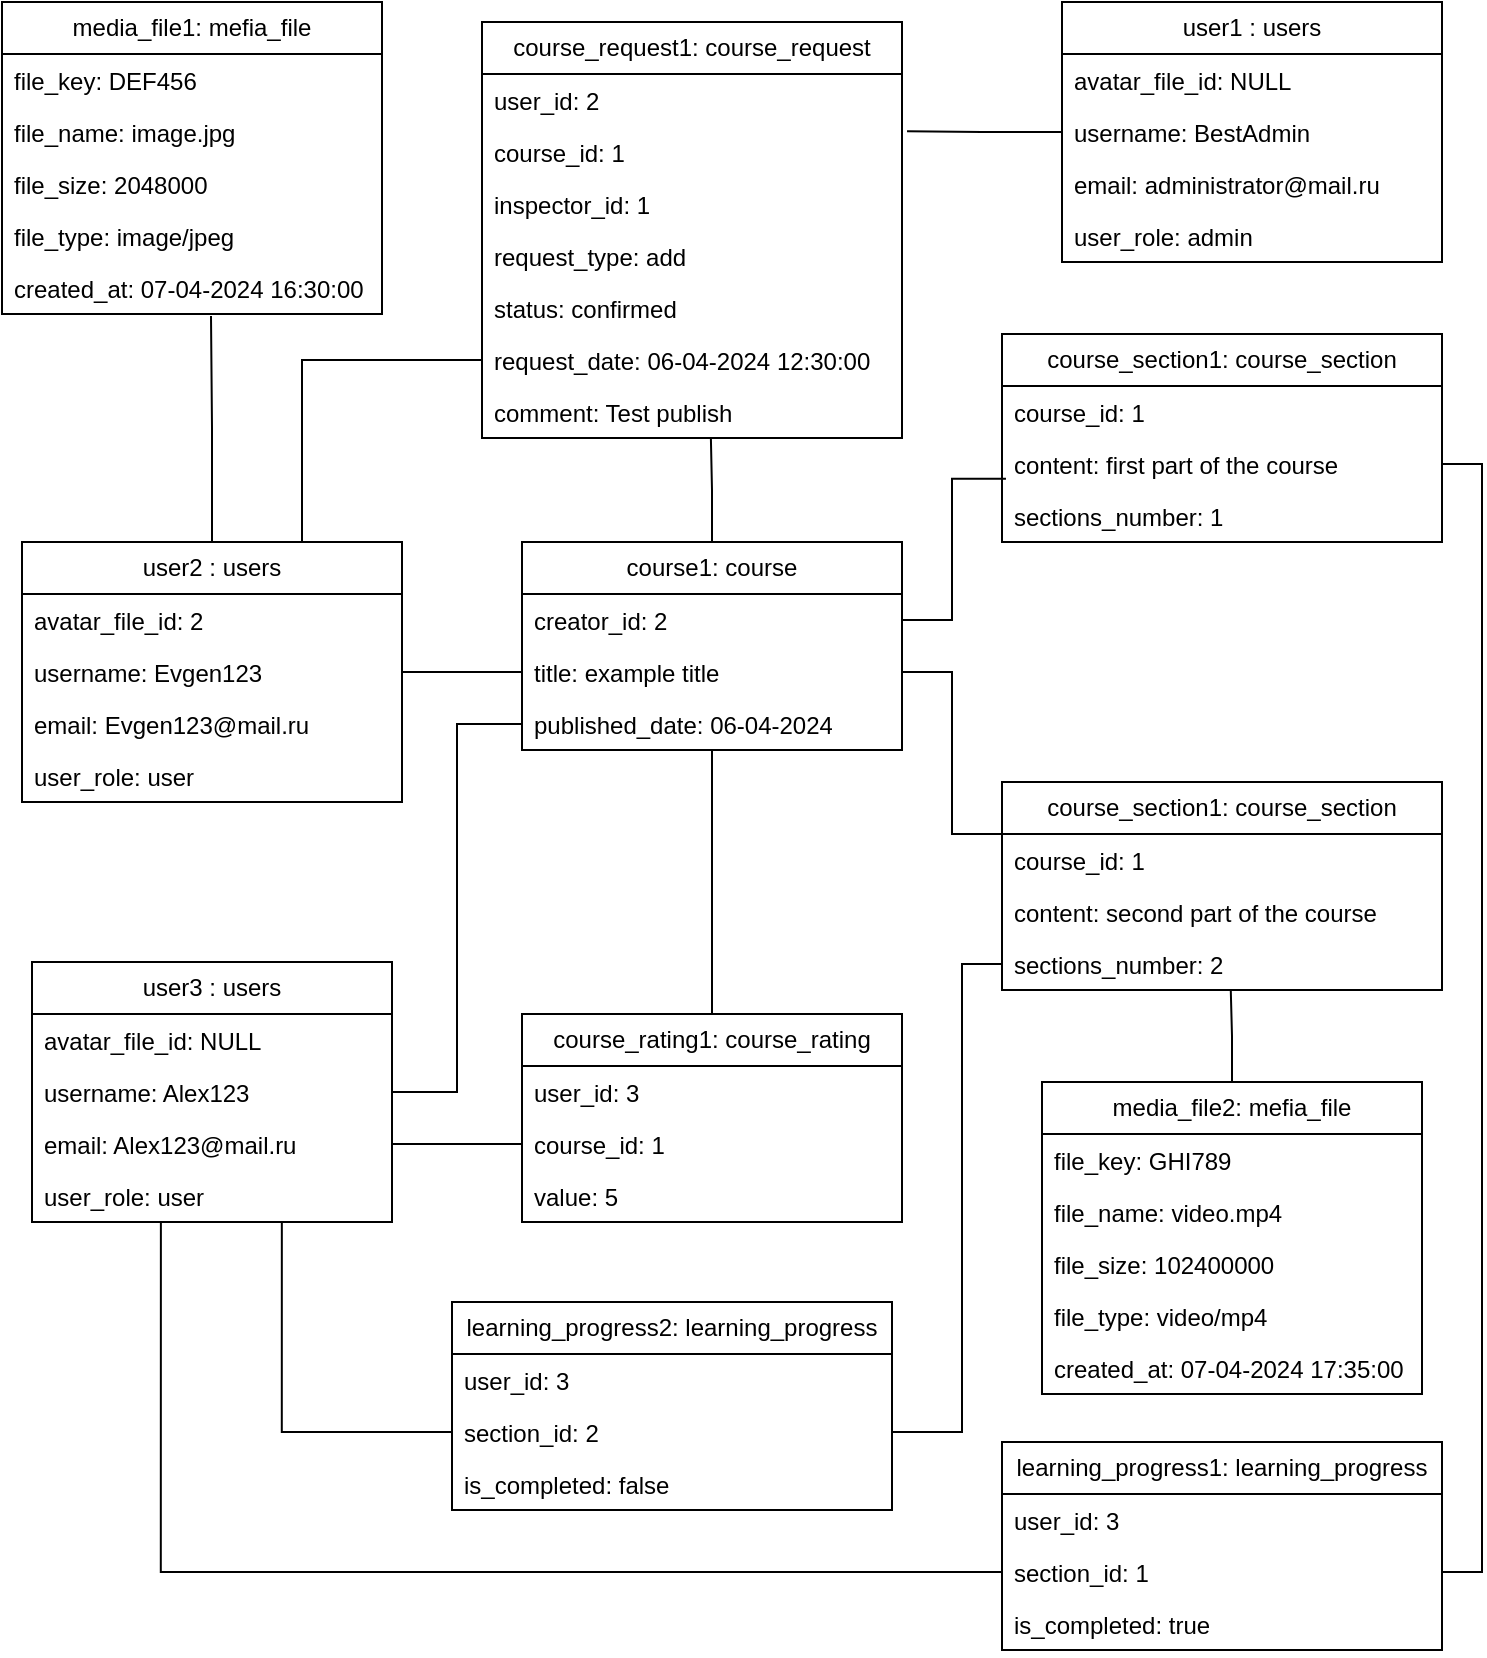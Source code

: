 <mxfile version="24.1.0" type="device">
  <diagram name="Page-1" id="b5b7bab2-c9e2-2cf4-8b2a-24fd1a2a6d21">
    <mxGraphModel dx="1509" dy="880" grid="1" gridSize="10" guides="1" tooltips="1" connect="1" arrows="1" fold="1" page="1" pageScale="1" pageWidth="827" pageHeight="1169" background="none" math="0" shadow="0">
      <root>
        <mxCell id="0" />
        <mxCell id="1" parent="0" />
        <mxCell id="cTdW70NepCCZIWqHgug1-426" style="edgeStyle=orthogonalEdgeStyle;rounded=0;orthogonalLoop=1;jettySize=auto;html=1;entryX=0;entryY=0.5;entryDx=0;entryDy=0;endArrow=none;endFill=0;" edge="1" parent="1" source="cTdW70NepCCZIWqHgug1-1" target="cTdW70NepCCZIWqHgug1-404">
          <mxGeometry relative="1" as="geometry">
            <Array as="points">
              <mxPoint x="200" y="329" />
            </Array>
          </mxGeometry>
        </mxCell>
        <mxCell id="cTdW70NepCCZIWqHgug1-1" value="user2 : users" style="swimlane;fontStyle=0;childLayout=stackLayout;horizontal=1;startSize=26;fillColor=none;horizontalStack=0;resizeParent=1;resizeParentMax=0;resizeLast=0;collapsible=1;marginBottom=0;whiteSpace=wrap;html=1;" vertex="1" parent="1">
          <mxGeometry x="60" y="420" width="190" height="130" as="geometry" />
        </mxCell>
        <mxCell id="cTdW70NepCCZIWqHgug1-2" value="avatar_file_id: 2" style="text;strokeColor=none;fillColor=none;align=left;verticalAlign=top;spacingLeft=4;spacingRight=4;overflow=hidden;rotatable=0;points=[[0,0.5],[1,0.5]];portConstraint=eastwest;whiteSpace=wrap;html=1;" vertex="1" parent="cTdW70NepCCZIWqHgug1-1">
          <mxGeometry y="26" width="190" height="26" as="geometry" />
        </mxCell>
        <mxCell id="cTdW70NepCCZIWqHgug1-3" value="username: Evgen123" style="text;strokeColor=none;fillColor=none;align=left;verticalAlign=top;spacingLeft=4;spacingRight=4;overflow=hidden;rotatable=0;points=[[0,0.5],[1,0.5]];portConstraint=eastwest;whiteSpace=wrap;html=1;" vertex="1" parent="cTdW70NepCCZIWqHgug1-1">
          <mxGeometry y="52" width="190" height="26" as="geometry" />
        </mxCell>
        <mxCell id="cTdW70NepCCZIWqHgug1-4" value="email: Evgen123@mail.ru" style="text;strokeColor=none;fillColor=none;align=left;verticalAlign=top;spacingLeft=4;spacingRight=4;overflow=hidden;rotatable=0;points=[[0,0.5],[1,0.5]];portConstraint=eastwest;whiteSpace=wrap;html=1;" vertex="1" parent="cTdW70NepCCZIWqHgug1-1">
          <mxGeometry y="78" width="190" height="26" as="geometry" />
        </mxCell>
        <mxCell id="cTdW70NepCCZIWqHgug1-313" value="user_role: user" style="text;strokeColor=none;fillColor=none;align=left;verticalAlign=top;spacingLeft=4;spacingRight=4;overflow=hidden;rotatable=0;points=[[0,0.5],[1,0.5]];portConstraint=eastwest;whiteSpace=wrap;html=1;" vertex="1" parent="cTdW70NepCCZIWqHgug1-1">
          <mxGeometry y="104" width="190" height="26" as="geometry" />
        </mxCell>
        <mxCell id="cTdW70NepCCZIWqHgug1-314" value="media_file1: mefia_file" style="swimlane;fontStyle=0;childLayout=stackLayout;horizontal=1;startSize=26;fillColor=none;horizontalStack=0;resizeParent=1;resizeParentMax=0;resizeLast=0;collapsible=1;marginBottom=0;whiteSpace=wrap;html=1;" vertex="1" parent="1">
          <mxGeometry x="50" y="150" width="190" height="156" as="geometry" />
        </mxCell>
        <mxCell id="cTdW70NepCCZIWqHgug1-315" value="file_key: DEF456" style="text;strokeColor=none;fillColor=none;align=left;verticalAlign=top;spacingLeft=4;spacingRight=4;overflow=hidden;rotatable=0;points=[[0,0.5],[1,0.5]];portConstraint=eastwest;whiteSpace=wrap;html=1;" vertex="1" parent="cTdW70NepCCZIWqHgug1-314">
          <mxGeometry y="26" width="190" height="26" as="geometry" />
        </mxCell>
        <mxCell id="cTdW70NepCCZIWqHgug1-316" value="file_name: image.jpg" style="text;strokeColor=none;fillColor=none;align=left;verticalAlign=top;spacingLeft=4;spacingRight=4;overflow=hidden;rotatable=0;points=[[0,0.5],[1,0.5]];portConstraint=eastwest;whiteSpace=wrap;html=1;" vertex="1" parent="cTdW70NepCCZIWqHgug1-314">
          <mxGeometry y="52" width="190" height="26" as="geometry" />
        </mxCell>
        <mxCell id="cTdW70NepCCZIWqHgug1-317" value="file_size: 2048000" style="text;strokeColor=none;fillColor=none;align=left;verticalAlign=top;spacingLeft=4;spacingRight=4;overflow=hidden;rotatable=0;points=[[0,0.5],[1,0.5]];portConstraint=eastwest;whiteSpace=wrap;html=1;" vertex="1" parent="cTdW70NepCCZIWqHgug1-314">
          <mxGeometry y="78" width="190" height="26" as="geometry" />
        </mxCell>
        <mxCell id="cTdW70NepCCZIWqHgug1-318" value="file_type: image/jpeg" style="text;strokeColor=none;fillColor=none;align=left;verticalAlign=top;spacingLeft=4;spacingRight=4;overflow=hidden;rotatable=0;points=[[0,0.5],[1,0.5]];portConstraint=eastwest;whiteSpace=wrap;html=1;" vertex="1" parent="cTdW70NepCCZIWqHgug1-314">
          <mxGeometry y="104" width="190" height="26" as="geometry" />
        </mxCell>
        <mxCell id="cTdW70NepCCZIWqHgug1-319" value="created_at: 07-04-2024 16:30:00" style="text;strokeColor=none;fillColor=none;align=left;verticalAlign=top;spacingLeft=4;spacingRight=4;overflow=hidden;rotatable=0;points=[[0,0.5],[1,0.5]];portConstraint=eastwest;whiteSpace=wrap;html=1;" vertex="1" parent="cTdW70NepCCZIWqHgug1-314">
          <mxGeometry y="130" width="190" height="26" as="geometry" />
        </mxCell>
        <mxCell id="cTdW70NepCCZIWqHgug1-321" style="edgeStyle=orthogonalEdgeStyle;rounded=0;orthogonalLoop=1;jettySize=auto;html=1;entryX=0.55;entryY=1.038;entryDx=0;entryDy=0;entryPerimeter=0;endArrow=none;endFill=0;" edge="1" parent="1" source="cTdW70NepCCZIWqHgug1-1" target="cTdW70NepCCZIWqHgug1-319">
          <mxGeometry relative="1" as="geometry" />
        </mxCell>
        <mxCell id="cTdW70NepCCZIWqHgug1-322" value="course1: course" style="swimlane;fontStyle=0;childLayout=stackLayout;horizontal=1;startSize=26;fillColor=none;horizontalStack=0;resizeParent=1;resizeParentMax=0;resizeLast=0;collapsible=1;marginBottom=0;whiteSpace=wrap;html=1;" vertex="1" parent="1">
          <mxGeometry x="310" y="420" width="190" height="104" as="geometry" />
        </mxCell>
        <mxCell id="cTdW70NepCCZIWqHgug1-323" value="creator_id: 2" style="text;strokeColor=none;fillColor=none;align=left;verticalAlign=top;spacingLeft=4;spacingRight=4;overflow=hidden;rotatable=0;points=[[0,0.5],[1,0.5]];portConstraint=eastwest;whiteSpace=wrap;html=1;" vertex="1" parent="cTdW70NepCCZIWqHgug1-322">
          <mxGeometry y="26" width="190" height="26" as="geometry" />
        </mxCell>
        <mxCell id="cTdW70NepCCZIWqHgug1-324" value="title: example title" style="text;strokeColor=none;fillColor=none;align=left;verticalAlign=top;spacingLeft=4;spacingRight=4;overflow=hidden;rotatable=0;points=[[0,0.5],[1,0.5]];portConstraint=eastwest;whiteSpace=wrap;html=1;" vertex="1" parent="cTdW70NepCCZIWqHgug1-322">
          <mxGeometry y="52" width="190" height="26" as="geometry" />
        </mxCell>
        <mxCell id="cTdW70NepCCZIWqHgug1-325" value="published_date: 06-04-2024" style="text;strokeColor=none;fillColor=none;align=left;verticalAlign=top;spacingLeft=4;spacingRight=4;overflow=hidden;rotatable=0;points=[[0,0.5],[1,0.5]];portConstraint=eastwest;whiteSpace=wrap;html=1;" vertex="1" parent="cTdW70NepCCZIWqHgug1-322">
          <mxGeometry y="78" width="190" height="26" as="geometry" />
        </mxCell>
        <mxCell id="cTdW70NepCCZIWqHgug1-327" style="edgeStyle=orthogonalEdgeStyle;rounded=0;orthogonalLoop=1;jettySize=auto;html=1;endArrow=none;endFill=0;" edge="1" parent="1" source="cTdW70NepCCZIWqHgug1-3" target="cTdW70NepCCZIWqHgug1-324">
          <mxGeometry relative="1" as="geometry" />
        </mxCell>
        <mxCell id="cTdW70NepCCZIWqHgug1-336" style="edgeStyle=orthogonalEdgeStyle;rounded=0;orthogonalLoop=1;jettySize=auto;html=1;entryX=0;entryY=0.5;entryDx=0;entryDy=0;exitX=1;exitY=0.5;exitDx=0;exitDy=0;endArrow=none;endFill=0;" edge="1" parent="1" source="cTdW70NepCCZIWqHgug1-330" target="cTdW70NepCCZIWqHgug1-325">
          <mxGeometry relative="1" as="geometry" />
        </mxCell>
        <mxCell id="cTdW70NepCCZIWqHgug1-328" value="user3 : users" style="swimlane;fontStyle=0;childLayout=stackLayout;horizontal=1;startSize=26;fillColor=none;horizontalStack=0;resizeParent=1;resizeParentMax=0;resizeLast=0;collapsible=1;marginBottom=0;whiteSpace=wrap;html=1;" vertex="1" parent="1">
          <mxGeometry x="65" y="630" width="180" height="130" as="geometry" />
        </mxCell>
        <mxCell id="cTdW70NepCCZIWqHgug1-329" value="avatar_file_id: NULL" style="text;strokeColor=none;fillColor=none;align=left;verticalAlign=top;spacingLeft=4;spacingRight=4;overflow=hidden;rotatable=0;points=[[0,0.5],[1,0.5]];portConstraint=eastwest;whiteSpace=wrap;html=1;" vertex="1" parent="cTdW70NepCCZIWqHgug1-328">
          <mxGeometry y="26" width="180" height="26" as="geometry" />
        </mxCell>
        <mxCell id="cTdW70NepCCZIWqHgug1-330" value="username: Alex123" style="text;strokeColor=none;fillColor=none;align=left;verticalAlign=top;spacingLeft=4;spacingRight=4;overflow=hidden;rotatable=0;points=[[0,0.5],[1,0.5]];portConstraint=eastwest;whiteSpace=wrap;html=1;" vertex="1" parent="cTdW70NepCCZIWqHgug1-328">
          <mxGeometry y="52" width="180" height="26" as="geometry" />
        </mxCell>
        <mxCell id="cTdW70NepCCZIWqHgug1-331" value="email: Alex123@mail.ru" style="text;strokeColor=none;fillColor=none;align=left;verticalAlign=top;spacingLeft=4;spacingRight=4;overflow=hidden;rotatable=0;points=[[0,0.5],[1,0.5]];portConstraint=eastwest;whiteSpace=wrap;html=1;" vertex="1" parent="cTdW70NepCCZIWqHgug1-328">
          <mxGeometry y="78" width="180" height="26" as="geometry" />
        </mxCell>
        <mxCell id="cTdW70NepCCZIWqHgug1-332" value="user_role: user" style="text;strokeColor=none;fillColor=none;align=left;verticalAlign=top;spacingLeft=4;spacingRight=4;overflow=hidden;rotatable=0;points=[[0,0.5],[1,0.5]];portConstraint=eastwest;whiteSpace=wrap;html=1;" vertex="1" parent="cTdW70NepCCZIWqHgug1-328">
          <mxGeometry y="104" width="180" height="26" as="geometry" />
        </mxCell>
        <mxCell id="cTdW70NepCCZIWqHgug1-343" style="edgeStyle=orthogonalEdgeStyle;rounded=0;orthogonalLoop=1;jettySize=auto;html=1;entryX=0.5;entryY=1;entryDx=0;entryDy=0;endArrow=none;endFill=0;" edge="1" parent="1" source="cTdW70NepCCZIWqHgug1-337" target="cTdW70NepCCZIWqHgug1-322">
          <mxGeometry relative="1" as="geometry" />
        </mxCell>
        <mxCell id="cTdW70NepCCZIWqHgug1-337" value="course_rating1: course_rating" style="swimlane;fontStyle=0;childLayout=stackLayout;horizontal=1;startSize=26;fillColor=none;horizontalStack=0;resizeParent=1;resizeParentMax=0;resizeLast=0;collapsible=1;marginBottom=0;whiteSpace=wrap;html=1;" vertex="1" parent="1">
          <mxGeometry x="310" y="656" width="190" height="104" as="geometry" />
        </mxCell>
        <mxCell id="cTdW70NepCCZIWqHgug1-338" value="user_id: 3" style="text;strokeColor=none;fillColor=none;align=left;verticalAlign=top;spacingLeft=4;spacingRight=4;overflow=hidden;rotatable=0;points=[[0,0.5],[1,0.5]];portConstraint=eastwest;whiteSpace=wrap;html=1;" vertex="1" parent="cTdW70NepCCZIWqHgug1-337">
          <mxGeometry y="26" width="190" height="26" as="geometry" />
        </mxCell>
        <mxCell id="cTdW70NepCCZIWqHgug1-339" value="course_id: 1" style="text;strokeColor=none;fillColor=none;align=left;verticalAlign=top;spacingLeft=4;spacingRight=4;overflow=hidden;rotatable=0;points=[[0,0.5],[1,0.5]];portConstraint=eastwest;whiteSpace=wrap;html=1;" vertex="1" parent="cTdW70NepCCZIWqHgug1-337">
          <mxGeometry y="52" width="190" height="26" as="geometry" />
        </mxCell>
        <mxCell id="cTdW70NepCCZIWqHgug1-340" value="value: 5" style="text;strokeColor=none;fillColor=none;align=left;verticalAlign=top;spacingLeft=4;spacingRight=4;overflow=hidden;rotatable=0;points=[[0,0.5],[1,0.5]];portConstraint=eastwest;whiteSpace=wrap;html=1;" vertex="1" parent="cTdW70NepCCZIWqHgug1-337">
          <mxGeometry y="78" width="190" height="26" as="geometry" />
        </mxCell>
        <mxCell id="cTdW70NepCCZIWqHgug1-341" style="edgeStyle=orthogonalEdgeStyle;rounded=0;orthogonalLoop=1;jettySize=auto;html=1;entryX=0;entryY=0.5;entryDx=0;entryDy=0;startArrow=none;startFill=0;endArrow=none;endFill=0;" edge="1" parent="1" source="cTdW70NepCCZIWqHgug1-331" target="cTdW70NepCCZIWqHgug1-339">
          <mxGeometry relative="1" as="geometry" />
        </mxCell>
        <mxCell id="cTdW70NepCCZIWqHgug1-352" value="course_section1: course_section" style="swimlane;fontStyle=0;childLayout=stackLayout;horizontal=1;startSize=26;fillColor=none;horizontalStack=0;resizeParent=1;resizeParentMax=0;resizeLast=0;collapsible=1;marginBottom=0;whiteSpace=wrap;html=1;" vertex="1" parent="1">
          <mxGeometry x="550" y="316" width="220" height="104" as="geometry" />
        </mxCell>
        <mxCell id="cTdW70NepCCZIWqHgug1-353" value="course_id: 1" style="text;strokeColor=none;fillColor=none;align=left;verticalAlign=top;spacingLeft=4;spacingRight=4;overflow=hidden;rotatable=0;points=[[0,0.5],[1,0.5]];portConstraint=eastwest;whiteSpace=wrap;html=1;" vertex="1" parent="cTdW70NepCCZIWqHgug1-352">
          <mxGeometry y="26" width="220" height="26" as="geometry" />
        </mxCell>
        <mxCell id="cTdW70NepCCZIWqHgug1-354" value="content: first part of the course" style="text;strokeColor=none;fillColor=none;align=left;verticalAlign=top;spacingLeft=4;spacingRight=4;overflow=hidden;rotatable=0;points=[[0,0.5],[1,0.5]];portConstraint=eastwest;whiteSpace=wrap;html=1;" vertex="1" parent="cTdW70NepCCZIWqHgug1-352">
          <mxGeometry y="52" width="220" height="26" as="geometry" />
        </mxCell>
        <mxCell id="cTdW70NepCCZIWqHgug1-355" value="sections_number: 1" style="text;strokeColor=none;fillColor=none;align=left;verticalAlign=top;spacingLeft=4;spacingRight=4;overflow=hidden;rotatable=0;points=[[0,0.5],[1,0.5]];portConstraint=eastwest;whiteSpace=wrap;html=1;" vertex="1" parent="cTdW70NepCCZIWqHgug1-352">
          <mxGeometry y="78" width="220" height="26" as="geometry" />
        </mxCell>
        <mxCell id="cTdW70NepCCZIWqHgug1-356" value="course_section1: course_section" style="swimlane;fontStyle=0;childLayout=stackLayout;horizontal=1;startSize=26;fillColor=none;horizontalStack=0;resizeParent=1;resizeParentMax=0;resizeLast=0;collapsible=1;marginBottom=0;whiteSpace=wrap;html=1;" vertex="1" parent="1">
          <mxGeometry x="550" y="540" width="220" height="104" as="geometry" />
        </mxCell>
        <mxCell id="cTdW70NepCCZIWqHgug1-357" value="course_id: 1" style="text;strokeColor=none;fillColor=none;align=left;verticalAlign=top;spacingLeft=4;spacingRight=4;overflow=hidden;rotatable=0;points=[[0,0.5],[1,0.5]];portConstraint=eastwest;whiteSpace=wrap;html=1;" vertex="1" parent="cTdW70NepCCZIWqHgug1-356">
          <mxGeometry y="26" width="220" height="26" as="geometry" />
        </mxCell>
        <mxCell id="cTdW70NepCCZIWqHgug1-358" value="content: second part of the course" style="text;strokeColor=none;fillColor=none;align=left;verticalAlign=top;spacingLeft=4;spacingRight=4;overflow=hidden;rotatable=0;points=[[0,0.5],[1,0.5]];portConstraint=eastwest;whiteSpace=wrap;html=1;" vertex="1" parent="cTdW70NepCCZIWqHgug1-356">
          <mxGeometry y="52" width="220" height="26" as="geometry" />
        </mxCell>
        <mxCell id="cTdW70NepCCZIWqHgug1-359" value="sections_number: 2" style="text;strokeColor=none;fillColor=none;align=left;verticalAlign=top;spacingLeft=4;spacingRight=4;overflow=hidden;rotatable=0;points=[[0,0.5],[1,0.5]];portConstraint=eastwest;whiteSpace=wrap;html=1;" vertex="1" parent="cTdW70NepCCZIWqHgug1-356">
          <mxGeometry y="78" width="220" height="26" as="geometry" />
        </mxCell>
        <mxCell id="cTdW70NepCCZIWqHgug1-360" style="edgeStyle=orthogonalEdgeStyle;rounded=0;orthogonalLoop=1;jettySize=auto;html=1;entryX=0;entryY=0.25;entryDx=0;entryDy=0;startArrow=none;startFill=0;endArrow=none;endFill=0;" edge="1" parent="1" source="cTdW70NepCCZIWqHgug1-324" target="cTdW70NepCCZIWqHgug1-356">
          <mxGeometry relative="1" as="geometry" />
        </mxCell>
        <mxCell id="cTdW70NepCCZIWqHgug1-362" style="edgeStyle=orthogonalEdgeStyle;rounded=0;orthogonalLoop=1;jettySize=auto;html=1;entryX=0.009;entryY=0.784;entryDx=0;entryDy=0;entryPerimeter=0;endArrow=none;endFill=0;" edge="1" parent="1" source="cTdW70NepCCZIWqHgug1-323" target="cTdW70NepCCZIWqHgug1-354">
          <mxGeometry relative="1" as="geometry" />
        </mxCell>
        <mxCell id="cTdW70NepCCZIWqHgug1-363" value="media_file2: mefia_file" style="swimlane;fontStyle=0;childLayout=stackLayout;horizontal=1;startSize=26;fillColor=none;horizontalStack=0;resizeParent=1;resizeParentMax=0;resizeLast=0;collapsible=1;marginBottom=0;whiteSpace=wrap;html=1;" vertex="1" parent="1">
          <mxGeometry x="570" y="690" width="190" height="156" as="geometry" />
        </mxCell>
        <mxCell id="cTdW70NepCCZIWqHgug1-364" value="file_key: GHI789" style="text;strokeColor=none;fillColor=none;align=left;verticalAlign=top;spacingLeft=4;spacingRight=4;overflow=hidden;rotatable=0;points=[[0,0.5],[1,0.5]];portConstraint=eastwest;whiteSpace=wrap;html=1;" vertex="1" parent="cTdW70NepCCZIWqHgug1-363">
          <mxGeometry y="26" width="190" height="26" as="geometry" />
        </mxCell>
        <mxCell id="cTdW70NepCCZIWqHgug1-365" value="file_name: video.mp4" style="text;strokeColor=none;fillColor=none;align=left;verticalAlign=top;spacingLeft=4;spacingRight=4;overflow=hidden;rotatable=0;points=[[0,0.5],[1,0.5]];portConstraint=eastwest;whiteSpace=wrap;html=1;" vertex="1" parent="cTdW70NepCCZIWqHgug1-363">
          <mxGeometry y="52" width="190" height="26" as="geometry" />
        </mxCell>
        <mxCell id="cTdW70NepCCZIWqHgug1-366" value="file_size:&amp;nbsp;102400000" style="text;strokeColor=none;fillColor=none;align=left;verticalAlign=top;spacingLeft=4;spacingRight=4;overflow=hidden;rotatable=0;points=[[0,0.5],[1,0.5]];portConstraint=eastwest;whiteSpace=wrap;html=1;" vertex="1" parent="cTdW70NepCCZIWqHgug1-363">
          <mxGeometry y="78" width="190" height="26" as="geometry" />
        </mxCell>
        <mxCell id="cTdW70NepCCZIWqHgug1-367" value="file_type: video/mp4" style="text;strokeColor=none;fillColor=none;align=left;verticalAlign=top;spacingLeft=4;spacingRight=4;overflow=hidden;rotatable=0;points=[[0,0.5],[1,0.5]];portConstraint=eastwest;whiteSpace=wrap;html=1;" vertex="1" parent="cTdW70NepCCZIWqHgug1-363">
          <mxGeometry y="104" width="190" height="26" as="geometry" />
        </mxCell>
        <mxCell id="cTdW70NepCCZIWqHgug1-368" value="created_at: 07-04-2024 17:35:00" style="text;strokeColor=none;fillColor=none;align=left;verticalAlign=top;spacingLeft=4;spacingRight=4;overflow=hidden;rotatable=0;points=[[0,0.5],[1,0.5]];portConstraint=eastwest;whiteSpace=wrap;html=1;" vertex="1" parent="cTdW70NepCCZIWqHgug1-363">
          <mxGeometry y="130" width="190" height="26" as="geometry" />
        </mxCell>
        <mxCell id="cTdW70NepCCZIWqHgug1-374" value="learning_progress1: learning_progress" style="swimlane;fontStyle=0;childLayout=stackLayout;horizontal=1;startSize=26;fillColor=none;horizontalStack=0;resizeParent=1;resizeParentMax=0;resizeLast=0;collapsible=1;marginBottom=0;whiteSpace=wrap;html=1;" vertex="1" parent="1">
          <mxGeometry x="550" y="870" width="220" height="104" as="geometry" />
        </mxCell>
        <mxCell id="cTdW70NepCCZIWqHgug1-375" value="user_id: 3" style="text;strokeColor=none;fillColor=none;align=left;verticalAlign=top;spacingLeft=4;spacingRight=4;overflow=hidden;rotatable=0;points=[[0,0.5],[1,0.5]];portConstraint=eastwest;whiteSpace=wrap;html=1;" vertex="1" parent="cTdW70NepCCZIWqHgug1-374">
          <mxGeometry y="26" width="220" height="26" as="geometry" />
        </mxCell>
        <mxCell id="cTdW70NepCCZIWqHgug1-376" value="section_id: 1" style="text;strokeColor=none;fillColor=none;align=left;verticalAlign=top;spacingLeft=4;spacingRight=4;overflow=hidden;rotatable=0;points=[[0,0.5],[1,0.5]];portConstraint=eastwest;whiteSpace=wrap;html=1;" vertex="1" parent="cTdW70NepCCZIWqHgug1-374">
          <mxGeometry y="52" width="220" height="26" as="geometry" />
        </mxCell>
        <mxCell id="cTdW70NepCCZIWqHgug1-377" value="is_completed: true" style="text;strokeColor=none;fillColor=none;align=left;verticalAlign=top;spacingLeft=4;spacingRight=4;overflow=hidden;rotatable=0;points=[[0,0.5],[1,0.5]];portConstraint=eastwest;whiteSpace=wrap;html=1;" vertex="1" parent="cTdW70NepCCZIWqHgug1-374">
          <mxGeometry y="78" width="220" height="26" as="geometry" />
        </mxCell>
        <mxCell id="cTdW70NepCCZIWqHgug1-389" style="edgeStyle=orthogonalEdgeStyle;rounded=0;orthogonalLoop=1;jettySize=auto;html=1;entryX=0;entryY=0.5;entryDx=0;entryDy=0;endArrow=none;endFill=0;exitX=1;exitY=0.5;exitDx=0;exitDy=0;" edge="1" parent="1" source="cTdW70NepCCZIWqHgug1-381" target="cTdW70NepCCZIWqHgug1-359">
          <mxGeometry relative="1" as="geometry">
            <Array as="points">
              <mxPoint x="530" y="865" />
              <mxPoint x="530" y="631" />
            </Array>
          </mxGeometry>
        </mxCell>
        <mxCell id="cTdW70NepCCZIWqHgug1-379" value="learning_progress2: learning_progress" style="swimlane;fontStyle=0;childLayout=stackLayout;horizontal=1;startSize=26;fillColor=none;horizontalStack=0;resizeParent=1;resizeParentMax=0;resizeLast=0;collapsible=1;marginBottom=0;whiteSpace=wrap;html=1;" vertex="1" parent="1">
          <mxGeometry x="275" y="800" width="220" height="104" as="geometry" />
        </mxCell>
        <mxCell id="cTdW70NepCCZIWqHgug1-380" value="user_id: 3" style="text;strokeColor=none;fillColor=none;align=left;verticalAlign=top;spacingLeft=4;spacingRight=4;overflow=hidden;rotatable=0;points=[[0,0.5],[1,0.5]];portConstraint=eastwest;whiteSpace=wrap;html=1;" vertex="1" parent="cTdW70NepCCZIWqHgug1-379">
          <mxGeometry y="26" width="220" height="26" as="geometry" />
        </mxCell>
        <mxCell id="cTdW70NepCCZIWqHgug1-381" value="section_id: 2" style="text;strokeColor=none;fillColor=none;align=left;verticalAlign=top;spacingLeft=4;spacingRight=4;overflow=hidden;rotatable=0;points=[[0,0.5],[1,0.5]];portConstraint=eastwest;whiteSpace=wrap;html=1;" vertex="1" parent="cTdW70NepCCZIWqHgug1-379">
          <mxGeometry y="52" width="220" height="26" as="geometry" />
        </mxCell>
        <mxCell id="cTdW70NepCCZIWqHgug1-382" value="is_completed: false" style="text;strokeColor=none;fillColor=none;align=left;verticalAlign=top;spacingLeft=4;spacingRight=4;overflow=hidden;rotatable=0;points=[[0,0.5],[1,0.5]];portConstraint=eastwest;whiteSpace=wrap;html=1;" vertex="1" parent="cTdW70NepCCZIWqHgug1-379">
          <mxGeometry y="78" width="220" height="26" as="geometry" />
        </mxCell>
        <mxCell id="cTdW70NepCCZIWqHgug1-383" style="edgeStyle=orthogonalEdgeStyle;rounded=0;orthogonalLoop=1;jettySize=auto;html=1;entryX=1;entryY=0.5;entryDx=0;entryDy=0;endArrow=none;endFill=0;" edge="1" parent="1" source="cTdW70NepCCZIWqHgug1-354" target="cTdW70NepCCZIWqHgug1-376">
          <mxGeometry relative="1" as="geometry">
            <Array as="points">
              <mxPoint x="790" y="381" />
              <mxPoint x="790" y="935" />
            </Array>
          </mxGeometry>
        </mxCell>
        <mxCell id="cTdW70NepCCZIWqHgug1-385" style="edgeStyle=orthogonalEdgeStyle;rounded=0;orthogonalLoop=1;jettySize=auto;html=1;entryX=0.358;entryY=0.986;entryDx=0;entryDy=0;entryPerimeter=0;endArrow=none;endFill=0;exitX=0;exitY=0.5;exitDx=0;exitDy=0;" edge="1" parent="1" source="cTdW70NepCCZIWqHgug1-376" target="cTdW70NepCCZIWqHgug1-332">
          <mxGeometry relative="1" as="geometry">
            <Array as="points">
              <mxPoint x="129" y="935" />
            </Array>
          </mxGeometry>
        </mxCell>
        <mxCell id="cTdW70NepCCZIWqHgug1-386" style="edgeStyle=orthogonalEdgeStyle;rounded=0;orthogonalLoop=1;jettySize=auto;html=1;entryX=0.694;entryY=1.013;entryDx=0;entryDy=0;entryPerimeter=0;endArrow=none;endFill=0;exitX=0;exitY=0.5;exitDx=0;exitDy=0;" edge="1" parent="1" source="cTdW70NepCCZIWqHgug1-381" target="cTdW70NepCCZIWqHgug1-332">
          <mxGeometry relative="1" as="geometry">
            <Array as="points">
              <mxPoint x="190" y="865" />
            </Array>
          </mxGeometry>
        </mxCell>
        <mxCell id="cTdW70NepCCZIWqHgug1-399" value="course_request1: course_request" style="swimlane;fontStyle=0;childLayout=stackLayout;horizontal=1;startSize=26;fillColor=none;horizontalStack=0;resizeParent=1;resizeParentMax=0;resizeLast=0;collapsible=1;marginBottom=0;whiteSpace=wrap;html=1;" vertex="1" parent="1">
          <mxGeometry x="290" y="160" width="210" height="208" as="geometry" />
        </mxCell>
        <mxCell id="cTdW70NepCCZIWqHgug1-400" value="user_id: 2" style="text;strokeColor=none;fillColor=none;align=left;verticalAlign=top;spacingLeft=4;spacingRight=4;overflow=hidden;rotatable=0;points=[[0,0.5],[1,0.5]];portConstraint=eastwest;whiteSpace=wrap;html=1;" vertex="1" parent="cTdW70NepCCZIWqHgug1-399">
          <mxGeometry y="26" width="210" height="26" as="geometry" />
        </mxCell>
        <mxCell id="cTdW70NepCCZIWqHgug1-401" value="course_id: 1" style="text;strokeColor=none;fillColor=none;align=left;verticalAlign=top;spacingLeft=4;spacingRight=4;overflow=hidden;rotatable=0;points=[[0,0.5],[1,0.5]];portConstraint=eastwest;whiteSpace=wrap;html=1;" vertex="1" parent="cTdW70NepCCZIWqHgug1-399">
          <mxGeometry y="52" width="210" height="26" as="geometry" />
        </mxCell>
        <mxCell id="cTdW70NepCCZIWqHgug1-402" value="inspector_id: 1" style="text;strokeColor=none;fillColor=none;align=left;verticalAlign=top;spacingLeft=4;spacingRight=4;overflow=hidden;rotatable=0;points=[[0,0.5],[1,0.5]];portConstraint=eastwest;whiteSpace=wrap;html=1;" vertex="1" parent="cTdW70NepCCZIWqHgug1-399">
          <mxGeometry y="78" width="210" height="26" as="geometry" />
        </mxCell>
        <mxCell id="cTdW70NepCCZIWqHgug1-406" value="request_type: add" style="text;strokeColor=none;fillColor=none;align=left;verticalAlign=top;spacingLeft=4;spacingRight=4;overflow=hidden;rotatable=0;points=[[0,0.5],[1,0.5]];portConstraint=eastwest;whiteSpace=wrap;html=1;" vertex="1" parent="cTdW70NepCCZIWqHgug1-399">
          <mxGeometry y="104" width="210" height="26" as="geometry" />
        </mxCell>
        <mxCell id="cTdW70NepCCZIWqHgug1-405" value="status: confirmed" style="text;strokeColor=none;fillColor=none;align=left;verticalAlign=top;spacingLeft=4;spacingRight=4;overflow=hidden;rotatable=0;points=[[0,0.5],[1,0.5]];portConstraint=eastwest;whiteSpace=wrap;html=1;" vertex="1" parent="cTdW70NepCCZIWqHgug1-399">
          <mxGeometry y="130" width="210" height="26" as="geometry" />
        </mxCell>
        <mxCell id="cTdW70NepCCZIWqHgug1-404" value="request_date: 06-04-2024 12:30:00" style="text;strokeColor=none;fillColor=none;align=left;verticalAlign=top;spacingLeft=4;spacingRight=4;overflow=hidden;rotatable=0;points=[[0,0.5],[1,0.5]];portConstraint=eastwest;whiteSpace=wrap;html=1;" vertex="1" parent="cTdW70NepCCZIWqHgug1-399">
          <mxGeometry y="156" width="210" height="26" as="geometry" />
        </mxCell>
        <mxCell id="cTdW70NepCCZIWqHgug1-403" value="comment: Test publish" style="text;strokeColor=none;fillColor=none;align=left;verticalAlign=top;spacingLeft=4;spacingRight=4;overflow=hidden;rotatable=0;points=[[0,0.5],[1,0.5]];portConstraint=eastwest;whiteSpace=wrap;html=1;" vertex="1" parent="cTdW70NepCCZIWqHgug1-399">
          <mxGeometry y="182" width="210" height="26" as="geometry" />
        </mxCell>
        <mxCell id="cTdW70NepCCZIWqHgug1-407" value="user1 : users" style="swimlane;fontStyle=0;childLayout=stackLayout;horizontal=1;startSize=26;fillColor=none;horizontalStack=0;resizeParent=1;resizeParentMax=0;resizeLast=0;collapsible=1;marginBottom=0;whiteSpace=wrap;html=1;" vertex="1" parent="1">
          <mxGeometry x="580" y="150" width="190" height="130" as="geometry" />
        </mxCell>
        <mxCell id="cTdW70NepCCZIWqHgug1-408" value="avatar_file_id: NULL" style="text;strokeColor=none;fillColor=none;align=left;verticalAlign=top;spacingLeft=4;spacingRight=4;overflow=hidden;rotatable=0;points=[[0,0.5],[1,0.5]];portConstraint=eastwest;whiteSpace=wrap;html=1;" vertex="1" parent="cTdW70NepCCZIWqHgug1-407">
          <mxGeometry y="26" width="190" height="26" as="geometry" />
        </mxCell>
        <mxCell id="cTdW70NepCCZIWqHgug1-409" value="username: BestAdmin" style="text;strokeColor=none;fillColor=none;align=left;verticalAlign=top;spacingLeft=4;spacingRight=4;overflow=hidden;rotatable=0;points=[[0,0.5],[1,0.5]];portConstraint=eastwest;whiteSpace=wrap;html=1;" vertex="1" parent="cTdW70NepCCZIWqHgug1-407">
          <mxGeometry y="52" width="190" height="26" as="geometry" />
        </mxCell>
        <mxCell id="cTdW70NepCCZIWqHgug1-410" value="email: administrator@mail.ru" style="text;strokeColor=none;fillColor=none;align=left;verticalAlign=top;spacingLeft=4;spacingRight=4;overflow=hidden;rotatable=0;points=[[0,0.5],[1,0.5]];portConstraint=eastwest;whiteSpace=wrap;html=1;" vertex="1" parent="cTdW70NepCCZIWqHgug1-407">
          <mxGeometry y="78" width="190" height="26" as="geometry" />
        </mxCell>
        <mxCell id="cTdW70NepCCZIWqHgug1-411" value="user_role: admin" style="text;strokeColor=none;fillColor=none;align=left;verticalAlign=top;spacingLeft=4;spacingRight=4;overflow=hidden;rotatable=0;points=[[0,0.5],[1,0.5]];portConstraint=eastwest;whiteSpace=wrap;html=1;" vertex="1" parent="cTdW70NepCCZIWqHgug1-407">
          <mxGeometry y="104" width="190" height="26" as="geometry" />
        </mxCell>
        <mxCell id="cTdW70NepCCZIWqHgug1-422" style="edgeStyle=orthogonalEdgeStyle;rounded=0;orthogonalLoop=1;jettySize=auto;html=1;entryX=0.52;entryY=1.019;entryDx=0;entryDy=0;entryPerimeter=0;endArrow=none;endFill=0;" edge="1" parent="1" source="cTdW70NepCCZIWqHgug1-363" target="cTdW70NepCCZIWqHgug1-359">
          <mxGeometry relative="1" as="geometry" />
        </mxCell>
        <mxCell id="cTdW70NepCCZIWqHgug1-425" style="edgeStyle=orthogonalEdgeStyle;rounded=0;orthogonalLoop=1;jettySize=auto;html=1;entryX=0.545;entryY=1.016;entryDx=0;entryDy=0;entryPerimeter=0;endArrow=none;endFill=0;" edge="1" parent="1" source="cTdW70NepCCZIWqHgug1-322" target="cTdW70NepCCZIWqHgug1-403">
          <mxGeometry relative="1" as="geometry" />
        </mxCell>
        <mxCell id="cTdW70NepCCZIWqHgug1-428" style="edgeStyle=orthogonalEdgeStyle;rounded=0;orthogonalLoop=1;jettySize=auto;html=1;entryX=1.012;entryY=0.103;entryDx=0;entryDy=0;entryPerimeter=0;endArrow=none;endFill=0;" edge="1" parent="1" source="cTdW70NepCCZIWqHgug1-407" target="cTdW70NepCCZIWqHgug1-401">
          <mxGeometry relative="1" as="geometry" />
        </mxCell>
      </root>
    </mxGraphModel>
  </diagram>
</mxfile>

